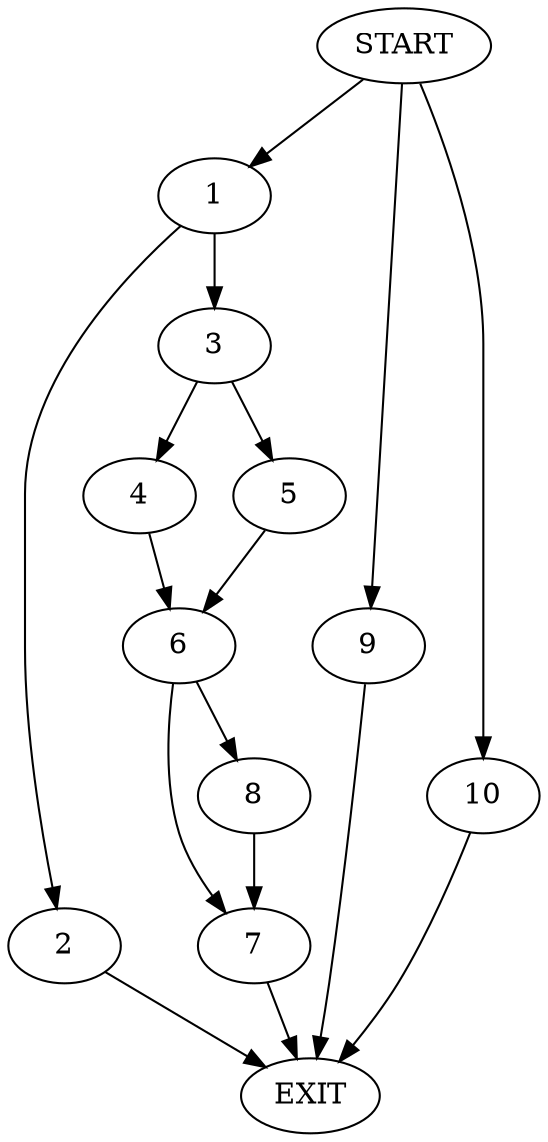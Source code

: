 digraph {
0 [label="START"]
11 [label="EXIT"]
0 -> 1
1 -> 2
1 -> 3
2 -> 11
3 -> 4
3 -> 5
4 -> 6
5 -> 6
6 -> 7
6 -> 8
7 -> 11
8 -> 7
0 -> 9
9 -> 11
0 -> 10
10 -> 11
}
